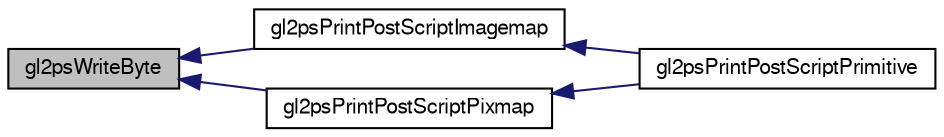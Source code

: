digraph G
{
  edge [fontname="FreeSans",fontsize="10",labelfontname="FreeSans",labelfontsize="10"];
  node [fontname="FreeSans",fontsize="10",shape=record];
  rankdir="LR";
  Node1 [label="gl2psWriteByte",height=0.2,width=0.4,color="black", fillcolor="grey75", style="filled" fontcolor="black"];
  Node1 -> Node2 [dir="back",color="midnightblue",fontsize="10",style="solid",fontname="FreeSans"];
  Node2 [label="gl2psPrintPostScriptImagemap",height=0.2,width=0.4,color="black", fillcolor="white", style="filled",URL="$gl2ps_8c.html#ab01abca5bb6431efafe696154cda2b3b"];
  Node2 -> Node3 [dir="back",color="midnightblue",fontsize="10",style="solid",fontname="FreeSans"];
  Node3 [label="gl2psPrintPostScriptPrimitive",height=0.2,width=0.4,color="black", fillcolor="white", style="filled",URL="$gl2ps_8c.html#a639440c25980482eca0710ac1fafd3ce"];
  Node1 -> Node4 [dir="back",color="midnightblue",fontsize="10",style="solid",fontname="FreeSans"];
  Node4 [label="gl2psPrintPostScriptPixmap",height=0.2,width=0.4,color="black", fillcolor="white", style="filled",URL="$gl2ps_8c.html#a58b08ec55ba7ade7a09fba06a5b226f9"];
  Node4 -> Node3 [dir="back",color="midnightblue",fontsize="10",style="solid",fontname="FreeSans"];
}

